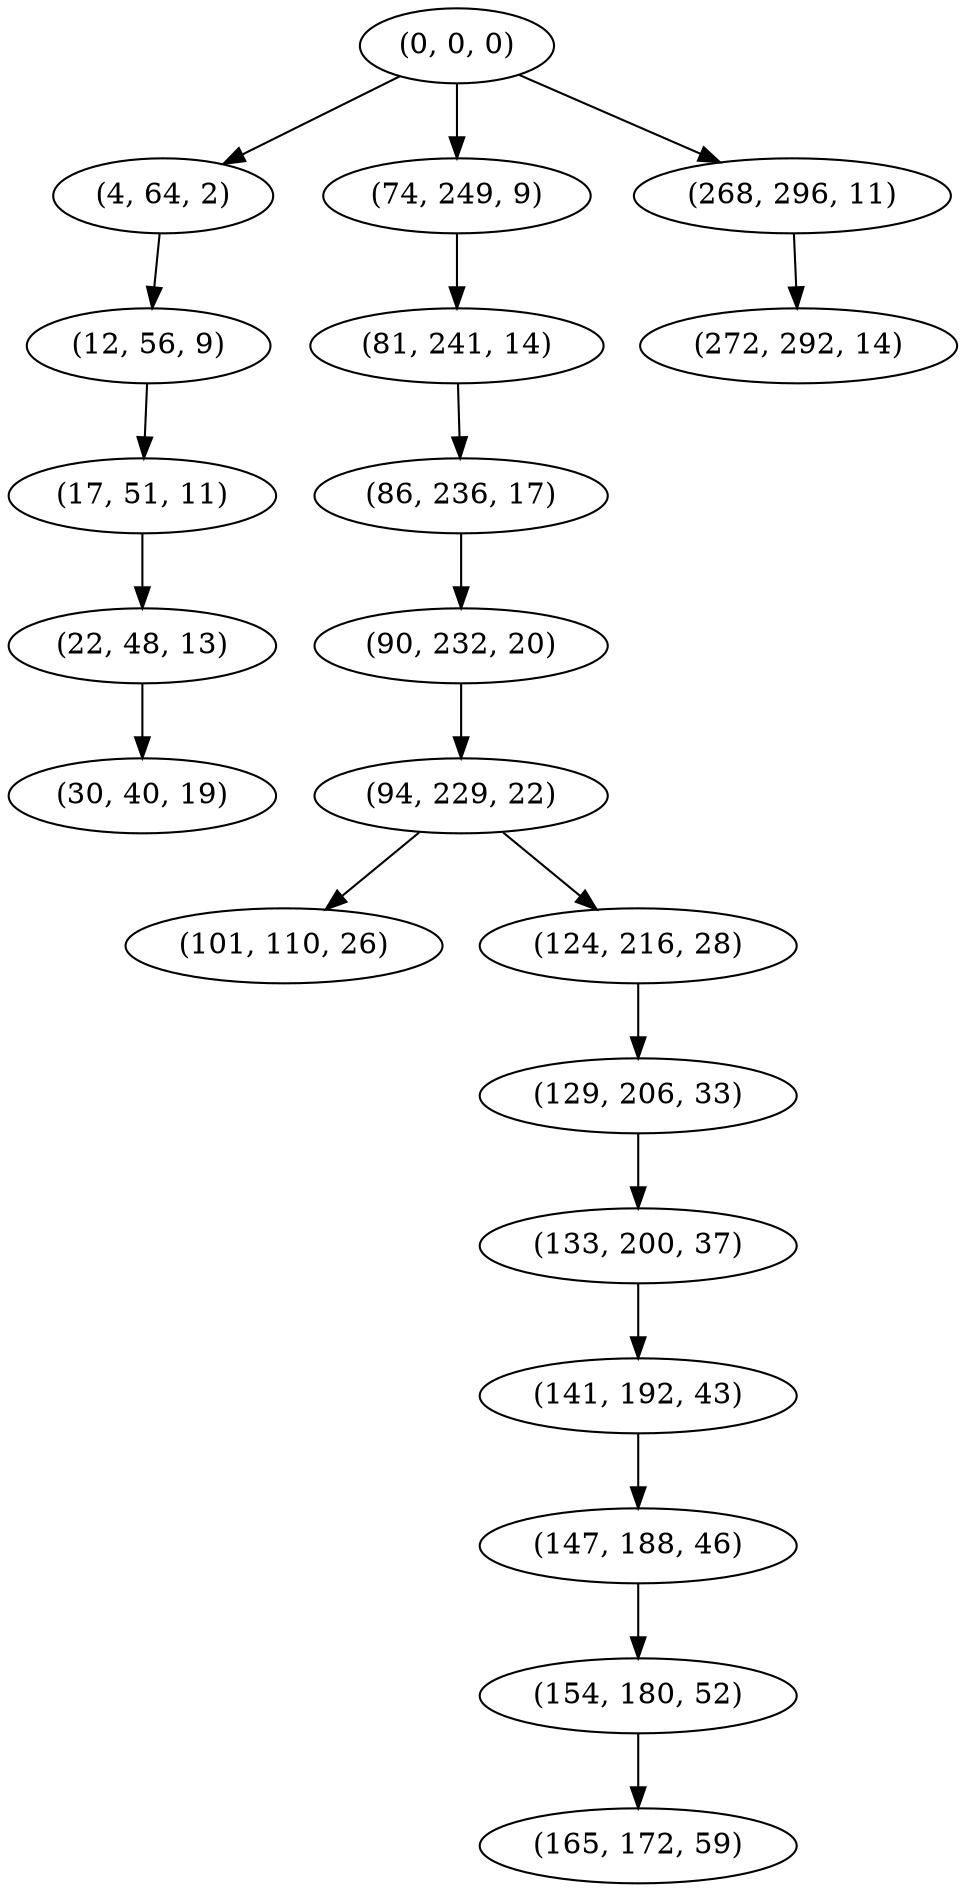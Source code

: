 digraph tree {
    "(0, 0, 0)";
    "(4, 64, 2)";
    "(12, 56, 9)";
    "(17, 51, 11)";
    "(22, 48, 13)";
    "(30, 40, 19)";
    "(74, 249, 9)";
    "(81, 241, 14)";
    "(86, 236, 17)";
    "(90, 232, 20)";
    "(94, 229, 22)";
    "(101, 110, 26)";
    "(124, 216, 28)";
    "(129, 206, 33)";
    "(133, 200, 37)";
    "(141, 192, 43)";
    "(147, 188, 46)";
    "(154, 180, 52)";
    "(165, 172, 59)";
    "(268, 296, 11)";
    "(272, 292, 14)";
    "(0, 0, 0)" -> "(4, 64, 2)";
    "(0, 0, 0)" -> "(74, 249, 9)";
    "(0, 0, 0)" -> "(268, 296, 11)";
    "(4, 64, 2)" -> "(12, 56, 9)";
    "(12, 56, 9)" -> "(17, 51, 11)";
    "(17, 51, 11)" -> "(22, 48, 13)";
    "(22, 48, 13)" -> "(30, 40, 19)";
    "(74, 249, 9)" -> "(81, 241, 14)";
    "(81, 241, 14)" -> "(86, 236, 17)";
    "(86, 236, 17)" -> "(90, 232, 20)";
    "(90, 232, 20)" -> "(94, 229, 22)";
    "(94, 229, 22)" -> "(101, 110, 26)";
    "(94, 229, 22)" -> "(124, 216, 28)";
    "(124, 216, 28)" -> "(129, 206, 33)";
    "(129, 206, 33)" -> "(133, 200, 37)";
    "(133, 200, 37)" -> "(141, 192, 43)";
    "(141, 192, 43)" -> "(147, 188, 46)";
    "(147, 188, 46)" -> "(154, 180, 52)";
    "(154, 180, 52)" -> "(165, 172, 59)";
    "(268, 296, 11)" -> "(272, 292, 14)";
}
